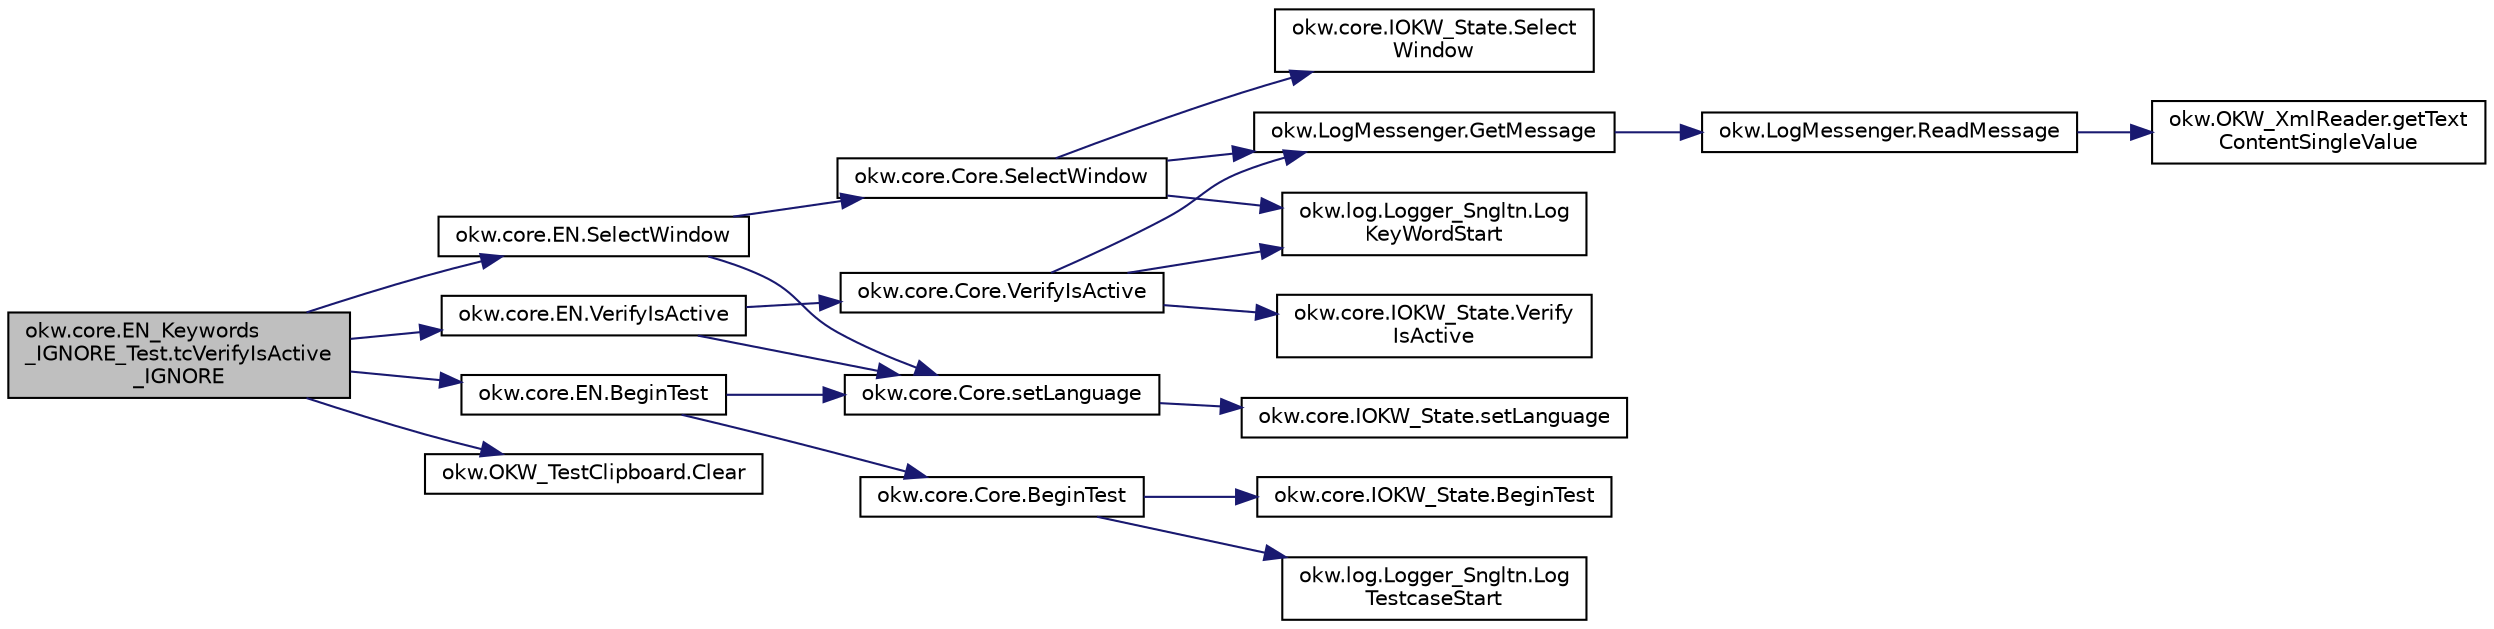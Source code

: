 digraph "okw.core.EN_Keywords_IGNORE_Test.tcVerifyIsActive_IGNORE"
{
 // INTERACTIVE_SVG=YES
 // LATEX_PDF_SIZE
  edge [fontname="Helvetica",fontsize="10",labelfontname="Helvetica",labelfontsize="10"];
  node [fontname="Helvetica",fontsize="10",shape=record];
  rankdir="LR";
  Node620 [label="okw.core.EN_Keywords\l_IGNORE_Test.tcVerifyIsActive\l_IGNORE",height=0.2,width=0.4,color="black", fillcolor="grey75", style="filled", fontcolor="black",tooltip=" "];
  Node620 -> Node621 [color="midnightblue",fontsize="10",style="solid",fontname="Helvetica"];
  Node621 [label="okw.core.EN.BeginTest",height=0.2,width=0.4,color="black", fillcolor="white", style="filled",URL="$classokw_1_1core_1_1_e_n.html#aef613b0a3e6bb8a9623984db145cae69",tooltip="Markiert den Anfang eines neuen Testfalls."];
  Node621 -> Node622 [color="midnightblue",fontsize="10",style="solid",fontname="Helvetica"];
  Node622 [label="okw.core.Core.setLanguage",height=0.2,width=0.4,color="black", fillcolor="white", style="filled",URL="$classokw_1_1core_1_1_core.html#ab4e0f723d27cb11c944ec4c82c426100",tooltip="Setzt die Sprache auf den gegebenen wert Language."];
  Node622 -> Node623 [color="midnightblue",fontsize="10",style="solid",fontname="Helvetica"];
  Node623 [label="okw.core.IOKW_State.setLanguage",height=0.2,width=0.4,color="black", fillcolor="white", style="filled",URL="$interfaceokw_1_1core_1_1_i_o_k_w___state.html#a866baa0bde08a47418f54d63bdb56097",tooltip="Interne Methode zum setzen der Sprache für die sprachabhängigen Ausgaben der Dokumentation (Log)."];
  Node621 -> Node624 [color="midnightblue",fontsize="10",style="solid",fontname="Helvetica"];
  Node624 [label="okw.core.Core.BeginTest",height=0.2,width=0.4,color="black", fillcolor="white", style="filled",URL="$classokw_1_1core_1_1_core.html#acfefe92468c9eb9e951846372726c4d8",tooltip="Markiert den Anfang eines neuen Testfalls."];
  Node624 -> Node625 [color="midnightblue",fontsize="10",style="solid",fontname="Helvetica"];
  Node625 [label="okw.log.Logger_Sngltn.Log\lTestcaseStart",height=0.2,width=0.4,color="black", fillcolor="white", style="filled",URL="$classokw_1_1log_1_1_logger___sngltn.html#a60f4ad59db847ae61df928f9920f3deb",tooltip="Ausgabe des Testfalls."];
  Node624 -> Node626 [color="midnightblue",fontsize="10",style="solid",fontname="Helvetica"];
  Node626 [label="okw.core.IOKW_State.BeginTest",height=0.2,width=0.4,color="black", fillcolor="white", style="filled",URL="$interfaceokw_1_1core_1_1_i_o_k_w___state.html#ae5480ddb1fc37eade5d899d335bc4b13",tooltip="Markiert den Anfang eines neuen Testfalls."];
  Node620 -> Node627 [color="midnightblue",fontsize="10",style="solid",fontname="Helvetica"];
  Node627 [label="okw.core.EN.SelectWindow",height=0.2,width=0.4,color="black", fillcolor="white", style="filled",URL="$classokw_1_1core_1_1_e_n.html#a2b61c2b39a9cfdbdfd25fe0e3d43785b",tooltip="Setzt den Kontext auf das gegebene Fenster."];
  Node627 -> Node622 [color="midnightblue",fontsize="10",style="solid",fontname="Helvetica"];
  Node627 -> Node628 [color="midnightblue",fontsize="10",style="solid",fontname="Helvetica"];
  Node628 [label="okw.core.Core.SelectWindow",height=0.2,width=0.4,color="black", fillcolor="white", style="filled",URL="$classokw_1_1core_1_1_core.html#a6a68660eb5e34965522896e2a5c48314",tooltip="Setzt den Kontext auf das gegebene Fenster."];
  Node628 -> Node629 [color="midnightblue",fontsize="10",style="solid",fontname="Helvetica"];
  Node629 [label="okw.log.Logger_Sngltn.Log\lKeyWordStart",height=0.2,width=0.4,color="black", fillcolor="white", style="filled",URL="$classokw_1_1log_1_1_logger___sngltn.html#a70ec25e200e00ecefc544e8fd371d2ef",tooltip="Ausgabe eines Schlüsselwortes."];
  Node628 -> Node630 [color="midnightblue",fontsize="10",style="solid",fontname="Helvetica"];
  Node630 [label="okw.LogMessenger.GetMessage",height=0.2,width=0.4,color="black", fillcolor="white", style="filled",URL="$classokw_1_1_log_messenger.html#af225d1f037d47b3b085175c09d78bdd2",tooltip="Holt die Log-Meldung für MethodeNmae/Textkey ohne weitere Parameter."];
  Node630 -> Node631 [color="midnightblue",fontsize="10",style="solid",fontname="Helvetica"];
  Node631 [label="okw.LogMessenger.ReadMessage",height=0.2,width=0.4,color="black", fillcolor="white", style="filled",URL="$classokw_1_1_log_messenger.html#a530cd6ab82ec82a04206a2e976ec06e3",tooltip="Interne Kernfunktion holt die Log-Meldung mit Platzhaltern aus der XML-Datei."];
  Node631 -> Node632 [color="midnightblue",fontsize="10",style="solid",fontname="Helvetica"];
  Node632 [label="okw.OKW_XmlReader.getText\lContentSingleValue",height=0.2,width=0.4,color="black", fillcolor="white", style="filled",URL="$classokw_1_1_o_k_w___xml_reader.html#ab920b5335a2e1429c14cc5f8e79f39eb",tooltip="Lies den TextContent eines Tag."];
  Node628 -> Node633 [color="midnightblue",fontsize="10",style="solid",fontname="Helvetica"];
  Node633 [label="okw.core.IOKW_State.Select\lWindow",height=0.2,width=0.4,color="black", fillcolor="white", style="filled",URL="$interfaceokw_1_1core_1_1_i_o_k_w___state.html#ad4fc9610ed5b1176590a45b55e6ac7f0",tooltip="Setzt den Kontext auf das gegebene Fenster."];
  Node620 -> Node634 [color="midnightblue",fontsize="10",style="solid",fontname="Helvetica"];
  Node634 [label="okw.OKW_TestClipboard.Clear",height=0.2,width=0.4,color="black", fillcolor="white", style="filled",URL="$classokw_1_1_o_k_w___test_clipboard.html#a3d244f76e3d56d57e9b4b96378f9b293",tooltip="Resets all ClipBoard-Memmber to empty String = \"\" ."];
  Node620 -> Node635 [color="midnightblue",fontsize="10",style="solid",fontname="Helvetica"];
  Node635 [label="okw.core.EN.VerifyIsActive",height=0.2,width=0.4,color="black", fillcolor="white", style="filled",URL="$classokw_1_1core_1_1_e_n.html#a67f59cc780c7b380127c430522ae6a62",tooltip="Vergleicht den Fokus-Status des gegebenen Objekts mit dem erwarteten Wert."];
  Node635 -> Node622 [color="midnightblue",fontsize="10",style="solid",fontname="Helvetica"];
  Node635 -> Node636 [color="midnightblue",fontsize="10",style="solid",fontname="Helvetica"];
  Node636 [label="okw.core.Core.VerifyIsActive",height=0.2,width=0.4,color="black", fillcolor="white", style="filled",URL="$classokw_1_1core_1_1_core.html#af9261f054d5a82396c678851ade66b1b",tooltip="Vergleicht den Fokus-Status des gegebenen Objekts mit dem erwarteten Wert."];
  Node636 -> Node629 [color="midnightblue",fontsize="10",style="solid",fontname="Helvetica"];
  Node636 -> Node630 [color="midnightblue",fontsize="10",style="solid",fontname="Helvetica"];
  Node636 -> Node637 [color="midnightblue",fontsize="10",style="solid",fontname="Helvetica"];
  Node637 [label="okw.core.IOKW_State.Verify\lIsActive",height=0.2,width=0.4,color="black", fillcolor="white", style="filled",URL="$interfaceokw_1_1core_1_1_i_o_k_w___state.html#ad003bc140c032dc58f2f67bcc749990c",tooltip="Vergleicht den Fokus-Status des gegebenen Objekts mit dem erwarteten Wert."];
}
